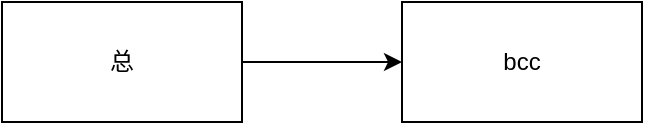 <mxfile version="21.0.6" type="github">
  <diagram name="第 1 页" id="m4bSyFdNswNypPYQyMq1">
    <mxGraphModel dx="1366" dy="804" grid="1" gridSize="10" guides="1" tooltips="1" connect="1" arrows="1" fold="1" page="1" pageScale="1" pageWidth="827" pageHeight="1169" math="0" shadow="0">
      <root>
        <mxCell id="0" />
        <mxCell id="1" parent="0" />
        <mxCell id="q0pLTp6sM2amgacvw2R1-3" value="" style="edgeStyle=orthogonalEdgeStyle;rounded=0;orthogonalLoop=1;jettySize=auto;html=1;" edge="1" parent="1" source="q0pLTp6sM2amgacvw2R1-1" target="q0pLTp6sM2amgacvw2R1-2">
          <mxGeometry relative="1" as="geometry" />
        </mxCell>
        <mxCell id="q0pLTp6sM2amgacvw2R1-1" value="总" style="rounded=0;whiteSpace=wrap;html=1;" vertex="1" parent="1">
          <mxGeometry x="190" y="340" width="120" height="60" as="geometry" />
        </mxCell>
        <mxCell id="q0pLTp6sM2amgacvw2R1-2" value="bcc" style="rounded=0;whiteSpace=wrap;html=1;" vertex="1" parent="1">
          <mxGeometry x="390" y="340" width="120" height="60" as="geometry" />
        </mxCell>
      </root>
    </mxGraphModel>
  </diagram>
</mxfile>
